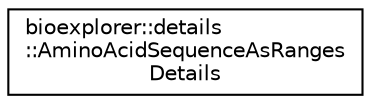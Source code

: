 digraph "Graphical Class Hierarchy"
{
 // LATEX_PDF_SIZE
  edge [fontname="Helvetica",fontsize="10",labelfontname="Helvetica",labelfontsize="10"];
  node [fontname="Helvetica",fontsize="10",shape=record];
  rankdir="LR";
  Node0 [label="bioexplorer::details\l::AminoAcidSequenceAsRanges\lDetails",height=0.2,width=0.4,color="black", fillcolor="white", style="filled",URL="$db/de5/structbioexplorer_1_1details_1_1AminoAcidSequenceAsRangesDetails.html",tooltip="Structure defining a selection of amino acids on a protein of an assembly. The selection is defined a..."];
}
